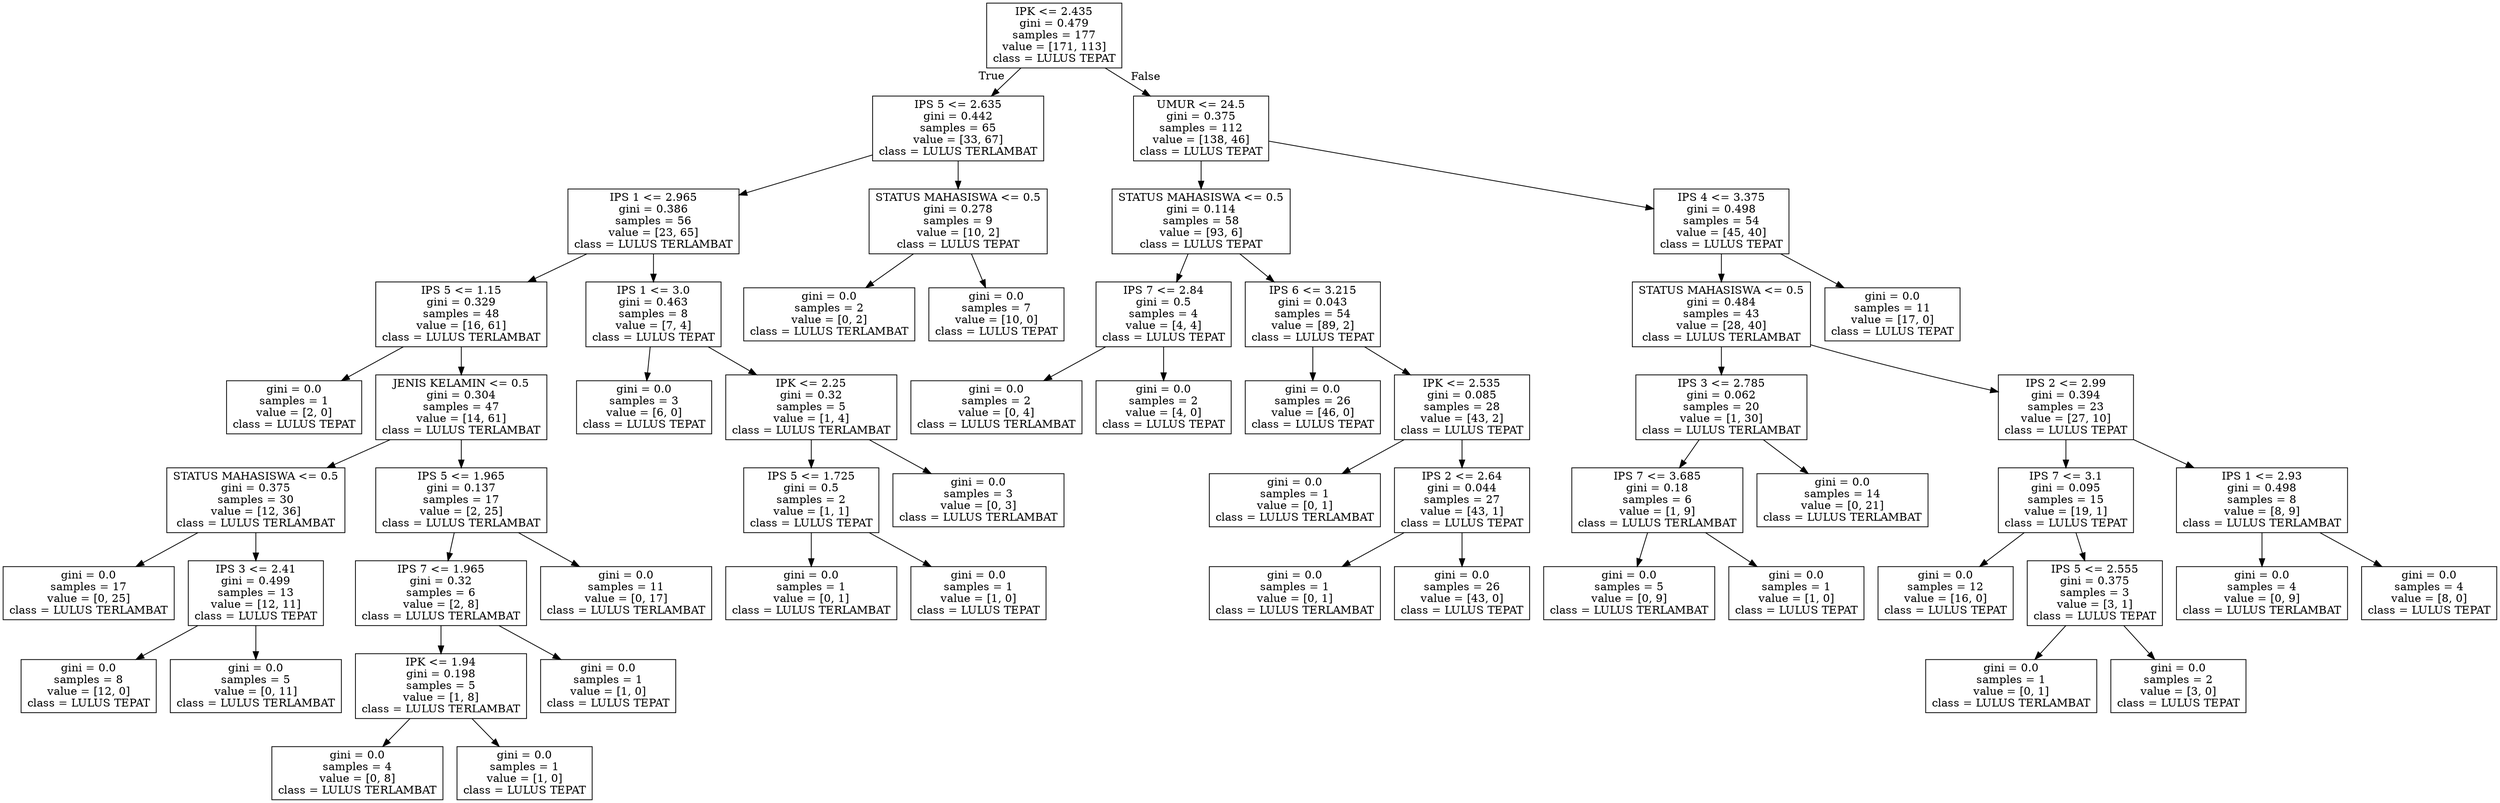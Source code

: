 digraph Tree {
node [shape=box] ;
0 [label="IPK <= 2.435\ngini = 0.479\nsamples = 177\nvalue = [171, 113]\nclass = LULUS TEPAT"] ;
1 [label="IPS 5 <= 2.635\ngini = 0.442\nsamples = 65\nvalue = [33, 67]\nclass = LULUS TERLAMBAT"] ;
0 -> 1 [labeldistance=2.5, labelangle=45, headlabel="True"] ;
2 [label="IPS 1 <= 2.965\ngini = 0.386\nsamples = 56\nvalue = [23, 65]\nclass = LULUS TERLAMBAT"] ;
1 -> 2 ;
3 [label="IPS 5 <= 1.15\ngini = 0.329\nsamples = 48\nvalue = [16, 61]\nclass = LULUS TERLAMBAT"] ;
2 -> 3 ;
4 [label="gini = 0.0\nsamples = 1\nvalue = [2, 0]\nclass = LULUS TEPAT"] ;
3 -> 4 ;
5 [label="JENIS KELAMIN <= 0.5\ngini = 0.304\nsamples = 47\nvalue = [14, 61]\nclass = LULUS TERLAMBAT"] ;
3 -> 5 ;
6 [label="STATUS MAHASISWA <= 0.5\ngini = 0.375\nsamples = 30\nvalue = [12, 36]\nclass = LULUS TERLAMBAT"] ;
5 -> 6 ;
7 [label="gini = 0.0\nsamples = 17\nvalue = [0, 25]\nclass = LULUS TERLAMBAT"] ;
6 -> 7 ;
8 [label="IPS 3 <= 2.41\ngini = 0.499\nsamples = 13\nvalue = [12, 11]\nclass = LULUS TEPAT"] ;
6 -> 8 ;
9 [label="gini = 0.0\nsamples = 8\nvalue = [12, 0]\nclass = LULUS TEPAT"] ;
8 -> 9 ;
10 [label="gini = 0.0\nsamples = 5\nvalue = [0, 11]\nclass = LULUS TERLAMBAT"] ;
8 -> 10 ;
11 [label="IPS 5 <= 1.965\ngini = 0.137\nsamples = 17\nvalue = [2, 25]\nclass = LULUS TERLAMBAT"] ;
5 -> 11 ;
12 [label="IPS 7 <= 1.965\ngini = 0.32\nsamples = 6\nvalue = [2, 8]\nclass = LULUS TERLAMBAT"] ;
11 -> 12 ;
13 [label="IPK <= 1.94\ngini = 0.198\nsamples = 5\nvalue = [1, 8]\nclass = LULUS TERLAMBAT"] ;
12 -> 13 ;
14 [label="gini = 0.0\nsamples = 4\nvalue = [0, 8]\nclass = LULUS TERLAMBAT"] ;
13 -> 14 ;
15 [label="gini = 0.0\nsamples = 1\nvalue = [1, 0]\nclass = LULUS TEPAT"] ;
13 -> 15 ;
16 [label="gini = 0.0\nsamples = 1\nvalue = [1, 0]\nclass = LULUS TEPAT"] ;
12 -> 16 ;
17 [label="gini = 0.0\nsamples = 11\nvalue = [0, 17]\nclass = LULUS TERLAMBAT"] ;
11 -> 17 ;
18 [label="IPS 1 <= 3.0\ngini = 0.463\nsamples = 8\nvalue = [7, 4]\nclass = LULUS TEPAT"] ;
2 -> 18 ;
19 [label="gini = 0.0\nsamples = 3\nvalue = [6, 0]\nclass = LULUS TEPAT"] ;
18 -> 19 ;
20 [label="IPK <= 2.25\ngini = 0.32\nsamples = 5\nvalue = [1, 4]\nclass = LULUS TERLAMBAT"] ;
18 -> 20 ;
21 [label="IPS 5 <= 1.725\ngini = 0.5\nsamples = 2\nvalue = [1, 1]\nclass = LULUS TEPAT"] ;
20 -> 21 ;
22 [label="gini = 0.0\nsamples = 1\nvalue = [0, 1]\nclass = LULUS TERLAMBAT"] ;
21 -> 22 ;
23 [label="gini = 0.0\nsamples = 1\nvalue = [1, 0]\nclass = LULUS TEPAT"] ;
21 -> 23 ;
24 [label="gini = 0.0\nsamples = 3\nvalue = [0, 3]\nclass = LULUS TERLAMBAT"] ;
20 -> 24 ;
25 [label="STATUS MAHASISWA <= 0.5\ngini = 0.278\nsamples = 9\nvalue = [10, 2]\nclass = LULUS TEPAT"] ;
1 -> 25 ;
26 [label="gini = 0.0\nsamples = 2\nvalue = [0, 2]\nclass = LULUS TERLAMBAT"] ;
25 -> 26 ;
27 [label="gini = 0.0\nsamples = 7\nvalue = [10, 0]\nclass = LULUS TEPAT"] ;
25 -> 27 ;
28 [label="UMUR <= 24.5\ngini = 0.375\nsamples = 112\nvalue = [138, 46]\nclass = LULUS TEPAT"] ;
0 -> 28 [labeldistance=2.5, labelangle=-45, headlabel="False"] ;
29 [label="STATUS MAHASISWA <= 0.5\ngini = 0.114\nsamples = 58\nvalue = [93, 6]\nclass = LULUS TEPAT"] ;
28 -> 29 ;
30 [label="IPS 7 <= 2.84\ngini = 0.5\nsamples = 4\nvalue = [4, 4]\nclass = LULUS TEPAT"] ;
29 -> 30 ;
31 [label="gini = 0.0\nsamples = 2\nvalue = [0, 4]\nclass = LULUS TERLAMBAT"] ;
30 -> 31 ;
32 [label="gini = 0.0\nsamples = 2\nvalue = [4, 0]\nclass = LULUS TEPAT"] ;
30 -> 32 ;
33 [label="IPS 6 <= 3.215\ngini = 0.043\nsamples = 54\nvalue = [89, 2]\nclass = LULUS TEPAT"] ;
29 -> 33 ;
34 [label="gini = 0.0\nsamples = 26\nvalue = [46, 0]\nclass = LULUS TEPAT"] ;
33 -> 34 ;
35 [label="IPK <= 2.535\ngini = 0.085\nsamples = 28\nvalue = [43, 2]\nclass = LULUS TEPAT"] ;
33 -> 35 ;
36 [label="gini = 0.0\nsamples = 1\nvalue = [0, 1]\nclass = LULUS TERLAMBAT"] ;
35 -> 36 ;
37 [label="IPS 2 <= 2.64\ngini = 0.044\nsamples = 27\nvalue = [43, 1]\nclass = LULUS TEPAT"] ;
35 -> 37 ;
38 [label="gini = 0.0\nsamples = 1\nvalue = [0, 1]\nclass = LULUS TERLAMBAT"] ;
37 -> 38 ;
39 [label="gini = 0.0\nsamples = 26\nvalue = [43, 0]\nclass = LULUS TEPAT"] ;
37 -> 39 ;
40 [label="IPS 4 <= 3.375\ngini = 0.498\nsamples = 54\nvalue = [45, 40]\nclass = LULUS TEPAT"] ;
28 -> 40 ;
41 [label="STATUS MAHASISWA <= 0.5\ngini = 0.484\nsamples = 43\nvalue = [28, 40]\nclass = LULUS TERLAMBAT"] ;
40 -> 41 ;
42 [label="IPS 3 <= 2.785\ngini = 0.062\nsamples = 20\nvalue = [1, 30]\nclass = LULUS TERLAMBAT"] ;
41 -> 42 ;
43 [label="IPS 7 <= 3.685\ngini = 0.18\nsamples = 6\nvalue = [1, 9]\nclass = LULUS TERLAMBAT"] ;
42 -> 43 ;
44 [label="gini = 0.0\nsamples = 5\nvalue = [0, 9]\nclass = LULUS TERLAMBAT"] ;
43 -> 44 ;
45 [label="gini = 0.0\nsamples = 1\nvalue = [1, 0]\nclass = LULUS TEPAT"] ;
43 -> 45 ;
46 [label="gini = 0.0\nsamples = 14\nvalue = [0, 21]\nclass = LULUS TERLAMBAT"] ;
42 -> 46 ;
47 [label="IPS 2 <= 2.99\ngini = 0.394\nsamples = 23\nvalue = [27, 10]\nclass = LULUS TEPAT"] ;
41 -> 47 ;
48 [label="IPS 7 <= 3.1\ngini = 0.095\nsamples = 15\nvalue = [19, 1]\nclass = LULUS TEPAT"] ;
47 -> 48 ;
49 [label="gini = 0.0\nsamples = 12\nvalue = [16, 0]\nclass = LULUS TEPAT"] ;
48 -> 49 ;
50 [label="IPS 5 <= 2.555\ngini = 0.375\nsamples = 3\nvalue = [3, 1]\nclass = LULUS TEPAT"] ;
48 -> 50 ;
51 [label="gini = 0.0\nsamples = 1\nvalue = [0, 1]\nclass = LULUS TERLAMBAT"] ;
50 -> 51 ;
52 [label="gini = 0.0\nsamples = 2\nvalue = [3, 0]\nclass = LULUS TEPAT"] ;
50 -> 52 ;
53 [label="IPS 1 <= 2.93\ngini = 0.498\nsamples = 8\nvalue = [8, 9]\nclass = LULUS TERLAMBAT"] ;
47 -> 53 ;
54 [label="gini = 0.0\nsamples = 4\nvalue = [0, 9]\nclass = LULUS TERLAMBAT"] ;
53 -> 54 ;
55 [label="gini = 0.0\nsamples = 4\nvalue = [8, 0]\nclass = LULUS TEPAT"] ;
53 -> 55 ;
56 [label="gini = 0.0\nsamples = 11\nvalue = [17, 0]\nclass = LULUS TEPAT"] ;
40 -> 56 ;
}